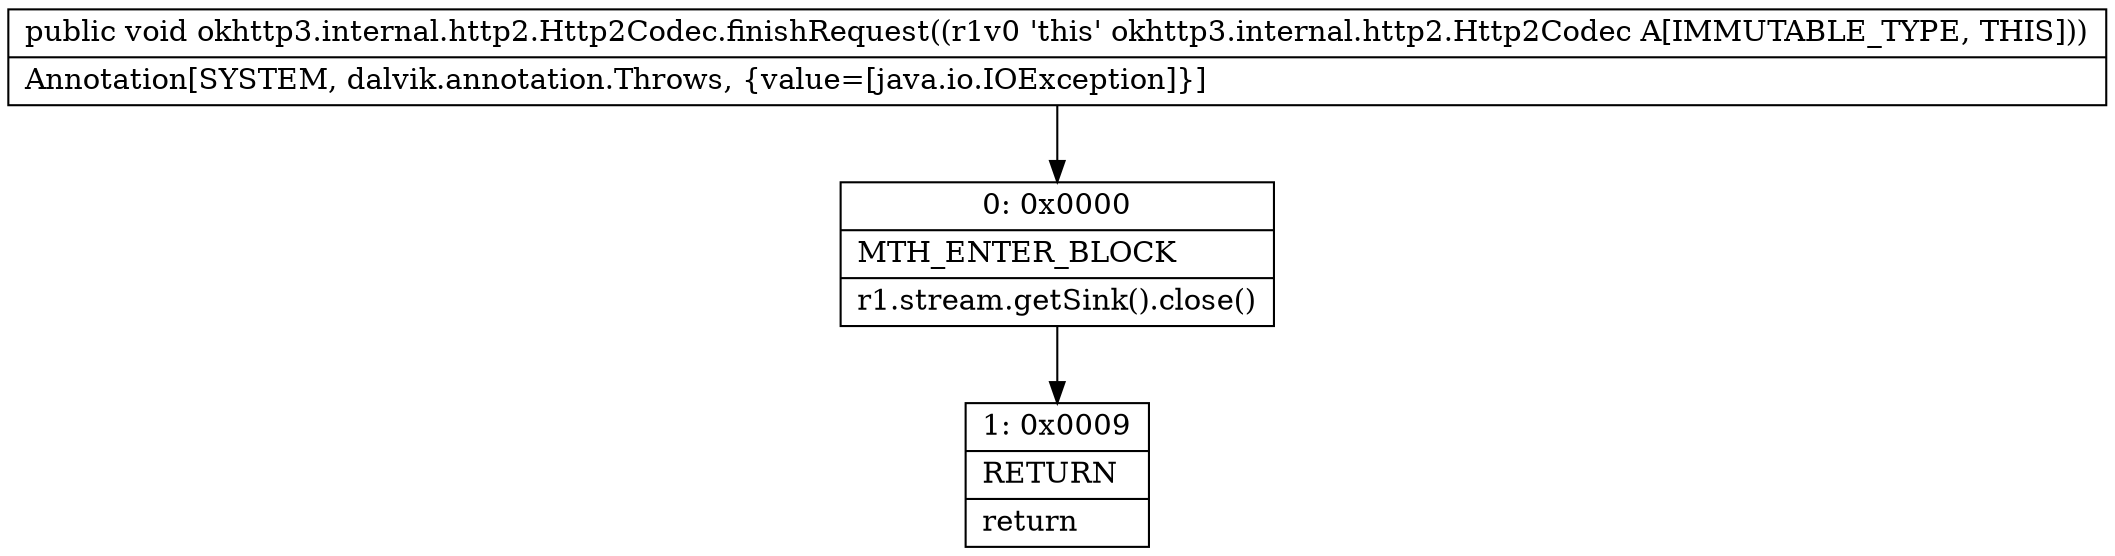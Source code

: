 digraph "CFG forokhttp3.internal.http2.Http2Codec.finishRequest()V" {
Node_0 [shape=record,label="{0\:\ 0x0000|MTH_ENTER_BLOCK\l|r1.stream.getSink().close()\l}"];
Node_1 [shape=record,label="{1\:\ 0x0009|RETURN\l|return\l}"];
MethodNode[shape=record,label="{public void okhttp3.internal.http2.Http2Codec.finishRequest((r1v0 'this' okhttp3.internal.http2.Http2Codec A[IMMUTABLE_TYPE, THIS]))  | Annotation[SYSTEM, dalvik.annotation.Throws, \{value=[java.io.IOException]\}]\l}"];
MethodNode -> Node_0;
Node_0 -> Node_1;
}

